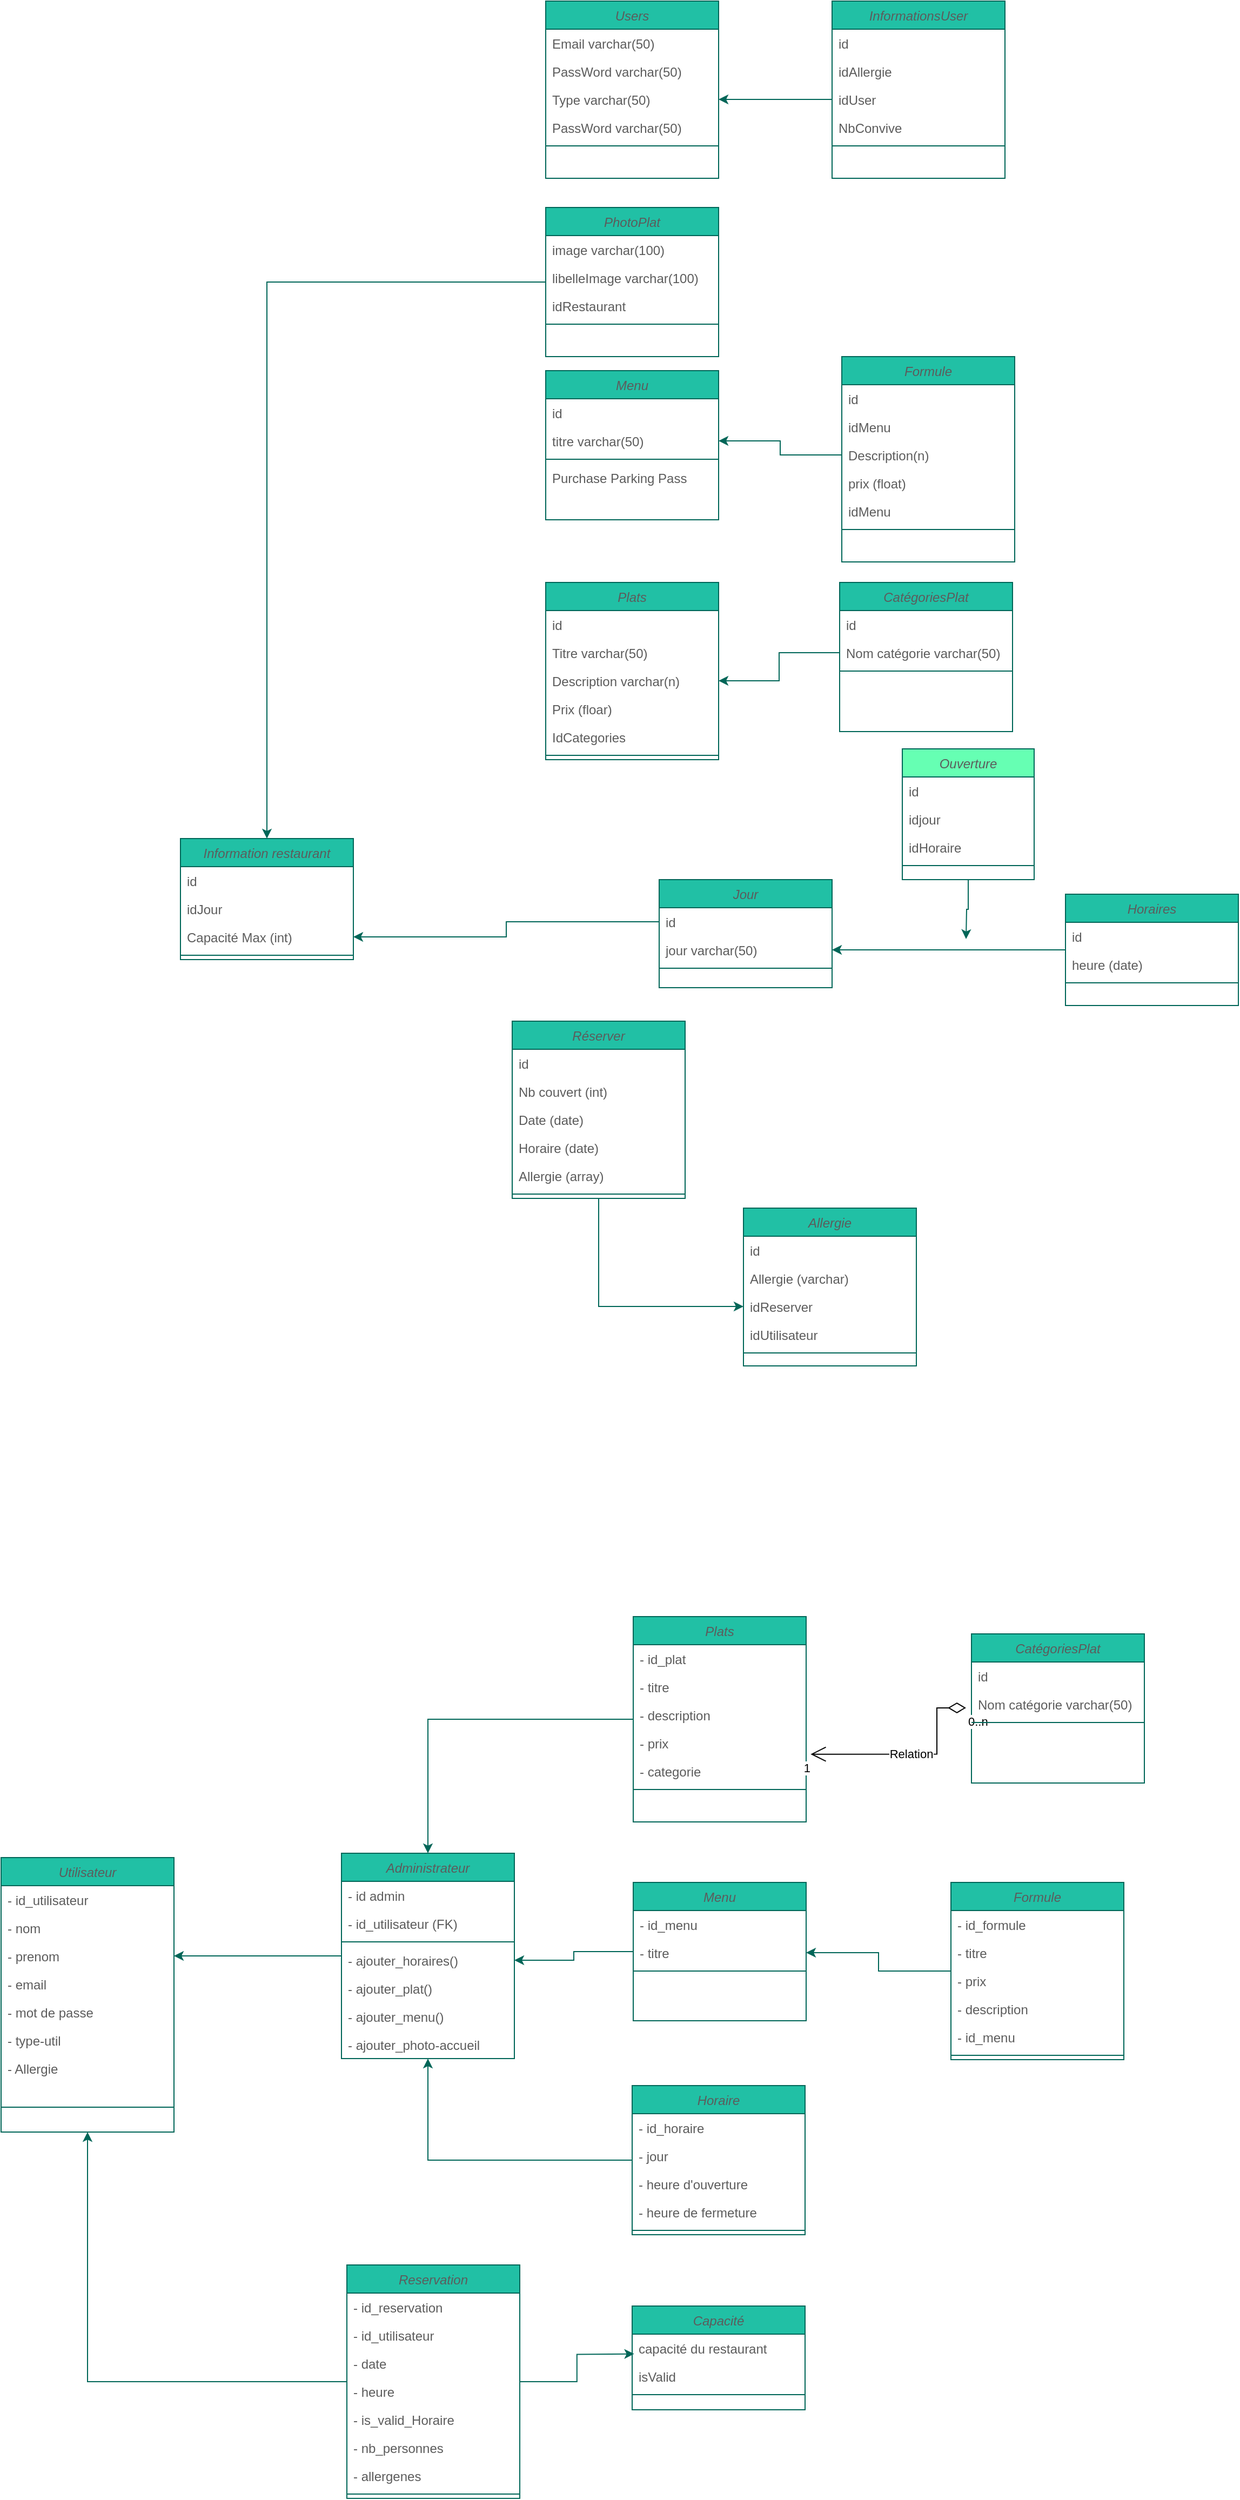 <mxfile version="21.2.0" type="github">
  <diagram name="Page-1" id="-gDi-OSRCDwQluU-zVgb">
    <mxGraphModel dx="1570" dy="423" grid="1" gridSize="10" guides="1" tooltips="1" connect="1" arrows="1" fold="1" page="1" pageScale="1" pageWidth="827" pageHeight="1169" math="0" shadow="0">
      <root>
        <mxCell id="0" />
        <mxCell id="1" parent="0" />
        <mxCell id="DTQ9LQFd6EMroOKHx0Vn-1" value="Users" style="swimlane;fontStyle=2;align=center;verticalAlign=top;childLayout=stackLayout;horizontal=1;startSize=26;horizontalStack=0;resizeParent=1;resizeLast=0;collapsible=1;marginBottom=0;rounded=0;shadow=0;strokeWidth=1;labelBackgroundColor=none;fillColor=#21C0A5;strokeColor=#006658;fontColor=#5C5C5C;" vertex="1" parent="1">
          <mxGeometry x="129" y="149" width="160" height="164" as="geometry">
            <mxRectangle x="101" y="163" width="160" height="26" as="alternateBounds" />
          </mxGeometry>
        </mxCell>
        <mxCell id="DTQ9LQFd6EMroOKHx0Vn-2" value="Email varchar(50)" style="text;align=left;verticalAlign=top;spacingLeft=4;spacingRight=4;overflow=hidden;rotatable=0;points=[[0,0.5],[1,0.5]];portConstraint=eastwest;labelBackgroundColor=none;fontColor=#5C5C5C;" vertex="1" parent="DTQ9LQFd6EMroOKHx0Vn-1">
          <mxGeometry y="26" width="160" height="26" as="geometry" />
        </mxCell>
        <mxCell id="DTQ9LQFd6EMroOKHx0Vn-3" value="PassWord varchar(50)" style="text;align=left;verticalAlign=top;spacingLeft=4;spacingRight=4;overflow=hidden;rotatable=0;points=[[0,0.5],[1,0.5]];portConstraint=eastwest;rounded=0;shadow=0;html=0;labelBackgroundColor=none;fontColor=#5C5C5C;" vertex="1" parent="DTQ9LQFd6EMroOKHx0Vn-1">
          <mxGeometry y="52" width="160" height="26" as="geometry" />
        </mxCell>
        <mxCell id="DTQ9LQFd6EMroOKHx0Vn-4" value="Type varchar(50)" style="text;align=left;verticalAlign=top;spacingLeft=4;spacingRight=4;overflow=hidden;rotatable=0;points=[[0,0.5],[1,0.5]];portConstraint=eastwest;rounded=0;shadow=0;html=0;labelBackgroundColor=none;fontColor=#5C5C5C;" vertex="1" parent="DTQ9LQFd6EMroOKHx0Vn-1">
          <mxGeometry y="78" width="160" height="26" as="geometry" />
        </mxCell>
        <mxCell id="DTQ9LQFd6EMroOKHx0Vn-5" value="PassWord varchar(50)" style="text;align=left;verticalAlign=top;spacingLeft=4;spacingRight=4;overflow=hidden;rotatable=0;points=[[0,0.5],[1,0.5]];portConstraint=eastwest;rounded=0;shadow=0;html=0;labelBackgroundColor=none;fontColor=#5C5C5C;" vertex="1" parent="DTQ9LQFd6EMroOKHx0Vn-1">
          <mxGeometry y="104" width="160" height="26" as="geometry" />
        </mxCell>
        <mxCell id="DTQ9LQFd6EMroOKHx0Vn-6" value="" style="line;html=1;strokeWidth=1;align=left;verticalAlign=middle;spacingTop=-1;spacingLeft=3;spacingRight=3;rotatable=0;labelPosition=right;points=[];portConstraint=eastwest;labelBackgroundColor=none;fillColor=#21C0A5;strokeColor=#006658;fontColor=#5C5C5C;" vertex="1" parent="DTQ9LQFd6EMroOKHx0Vn-1">
          <mxGeometry y="130" width="160" height="8" as="geometry" />
        </mxCell>
        <mxCell id="DTQ9LQFd6EMroOKHx0Vn-7" value="Menu" style="swimlane;fontStyle=2;align=center;verticalAlign=top;childLayout=stackLayout;horizontal=1;startSize=26;horizontalStack=0;resizeParent=1;resizeLast=0;collapsible=1;marginBottom=0;rounded=0;shadow=0;strokeWidth=1;labelBackgroundColor=none;fillColor=#21C0A5;strokeColor=#006658;fontColor=#5C5C5C;" vertex="1" parent="1">
          <mxGeometry x="129" y="491" width="160" height="138" as="geometry">
            <mxRectangle x="101" y="163" width="160" height="26" as="alternateBounds" />
          </mxGeometry>
        </mxCell>
        <mxCell id="DTQ9LQFd6EMroOKHx0Vn-8" value="id" style="text;align=left;verticalAlign=top;spacingLeft=4;spacingRight=4;overflow=hidden;rotatable=0;points=[[0,0.5],[1,0.5]];portConstraint=eastwest;labelBackgroundColor=none;fontColor=#5C5C5C;" vertex="1" parent="DTQ9LQFd6EMroOKHx0Vn-7">
          <mxGeometry y="26" width="160" height="26" as="geometry" />
        </mxCell>
        <mxCell id="DTQ9LQFd6EMroOKHx0Vn-9" value="titre varchar(50)" style="text;align=left;verticalAlign=top;spacingLeft=4;spacingRight=4;overflow=hidden;rotatable=0;points=[[0,0.5],[1,0.5]];portConstraint=eastwest;rounded=0;shadow=0;html=0;labelBackgroundColor=none;fontColor=#5C5C5C;" vertex="1" parent="DTQ9LQFd6EMroOKHx0Vn-7">
          <mxGeometry y="52" width="160" height="26" as="geometry" />
        </mxCell>
        <mxCell id="DTQ9LQFd6EMroOKHx0Vn-10" value="" style="line;html=1;strokeWidth=1;align=left;verticalAlign=middle;spacingTop=-1;spacingLeft=3;spacingRight=3;rotatable=0;labelPosition=right;points=[];portConstraint=eastwest;labelBackgroundColor=none;fillColor=#21C0A5;strokeColor=#006658;fontColor=#5C5C5C;" vertex="1" parent="DTQ9LQFd6EMroOKHx0Vn-7">
          <mxGeometry y="78" width="160" height="8" as="geometry" />
        </mxCell>
        <mxCell id="DTQ9LQFd6EMroOKHx0Vn-11" value="Purchase Parking Pass" style="text;align=left;verticalAlign=top;spacingLeft=4;spacingRight=4;overflow=hidden;rotatable=0;points=[[0,0.5],[1,0.5]];portConstraint=eastwest;labelBackgroundColor=none;fontColor=#5C5C5C;" vertex="1" parent="DTQ9LQFd6EMroOKHx0Vn-7">
          <mxGeometry y="86" width="160" height="26" as="geometry" />
        </mxCell>
        <mxCell id="DTQ9LQFd6EMroOKHx0Vn-12" style="edgeStyle=orthogonalEdgeStyle;rounded=0;orthogonalLoop=1;jettySize=auto;html=1;entryX=0.5;entryY=0;entryDx=0;entryDy=0;strokeColor=#006658;fontColor=#5C5C5C;fillColor=#21C0A5;" edge="1" parent="1" source="DTQ9LQFd6EMroOKHx0Vn-13" target="DTQ9LQFd6EMroOKHx0Vn-66">
          <mxGeometry relative="1" as="geometry" />
        </mxCell>
        <mxCell id="DTQ9LQFd6EMroOKHx0Vn-13" value="PhotoPlat" style="swimlane;fontStyle=2;align=center;verticalAlign=top;childLayout=stackLayout;horizontal=1;startSize=26;horizontalStack=0;resizeParent=1;resizeLast=0;collapsible=1;marginBottom=0;rounded=0;shadow=0;strokeWidth=1;labelBackgroundColor=none;fillColor=#21C0A5;strokeColor=#006658;fontColor=#5C5C5C;" vertex="1" parent="1">
          <mxGeometry x="129" y="340" width="160" height="138" as="geometry">
            <mxRectangle x="101" y="163" width="160" height="26" as="alternateBounds" />
          </mxGeometry>
        </mxCell>
        <mxCell id="DTQ9LQFd6EMroOKHx0Vn-14" value="image varchar(100)" style="text;align=left;verticalAlign=top;spacingLeft=4;spacingRight=4;overflow=hidden;rotatable=0;points=[[0,0.5],[1,0.5]];portConstraint=eastwest;labelBackgroundColor=none;fontColor=#5C5C5C;" vertex="1" parent="DTQ9LQFd6EMroOKHx0Vn-13">
          <mxGeometry y="26" width="160" height="26" as="geometry" />
        </mxCell>
        <mxCell id="DTQ9LQFd6EMroOKHx0Vn-15" value="libelleImage varchar(100)" style="text;align=left;verticalAlign=top;spacingLeft=4;spacingRight=4;overflow=hidden;rotatable=0;points=[[0,0.5],[1,0.5]];portConstraint=eastwest;rounded=0;shadow=0;html=0;labelBackgroundColor=none;fontColor=#5C5C5C;" vertex="1" parent="DTQ9LQFd6EMroOKHx0Vn-13">
          <mxGeometry y="52" width="160" height="26" as="geometry" />
        </mxCell>
        <mxCell id="DTQ9LQFd6EMroOKHx0Vn-16" value="idRestaurant " style="text;align=left;verticalAlign=top;spacingLeft=4;spacingRight=4;overflow=hidden;rotatable=0;points=[[0,0.5],[1,0.5]];portConstraint=eastwest;rounded=0;shadow=0;html=0;labelBackgroundColor=none;fontColor=#5C5C5C;" vertex="1" parent="DTQ9LQFd6EMroOKHx0Vn-13">
          <mxGeometry y="78" width="160" height="26" as="geometry" />
        </mxCell>
        <mxCell id="DTQ9LQFd6EMroOKHx0Vn-17" value="" style="line;html=1;strokeWidth=1;align=left;verticalAlign=middle;spacingTop=-1;spacingLeft=3;spacingRight=3;rotatable=0;labelPosition=right;points=[];portConstraint=eastwest;labelBackgroundColor=none;fillColor=#21C0A5;strokeColor=#006658;fontColor=#5C5C5C;" vertex="1" parent="DTQ9LQFd6EMroOKHx0Vn-13">
          <mxGeometry y="104" width="160" height="8" as="geometry" />
        </mxCell>
        <mxCell id="DTQ9LQFd6EMroOKHx0Vn-18" value="CatégoriesPlat" style="swimlane;fontStyle=2;align=center;verticalAlign=top;childLayout=stackLayout;horizontal=1;startSize=26;horizontalStack=0;resizeParent=1;resizeLast=0;collapsible=1;marginBottom=0;rounded=0;shadow=0;strokeWidth=1;labelBackgroundColor=none;fillColor=#21C0A5;strokeColor=#006658;fontColor=#5C5C5C;" vertex="1" parent="1">
          <mxGeometry x="401" y="687" width="160" height="138" as="geometry">
            <mxRectangle x="101" y="163" width="160" height="26" as="alternateBounds" />
          </mxGeometry>
        </mxCell>
        <mxCell id="DTQ9LQFd6EMroOKHx0Vn-19" value="id" style="text;align=left;verticalAlign=top;spacingLeft=4;spacingRight=4;overflow=hidden;rotatable=0;points=[[0,0.5],[1,0.5]];portConstraint=eastwest;labelBackgroundColor=none;fontColor=#5C5C5C;" vertex="1" parent="DTQ9LQFd6EMroOKHx0Vn-18">
          <mxGeometry y="26" width="160" height="26" as="geometry" />
        </mxCell>
        <mxCell id="DTQ9LQFd6EMroOKHx0Vn-20" value="Nom catégorie varchar(50)" style="text;align=left;verticalAlign=top;spacingLeft=4;spacingRight=4;overflow=hidden;rotatable=0;points=[[0,0.5],[1,0.5]];portConstraint=eastwest;rounded=0;shadow=0;html=0;labelBackgroundColor=none;fontColor=#5C5C5C;" vertex="1" parent="DTQ9LQFd6EMroOKHx0Vn-18">
          <mxGeometry y="52" width="160" height="26" as="geometry" />
        </mxCell>
        <mxCell id="DTQ9LQFd6EMroOKHx0Vn-21" value="" style="line;html=1;strokeWidth=1;align=left;verticalAlign=middle;spacingTop=-1;spacingLeft=3;spacingRight=3;rotatable=0;labelPosition=right;points=[];portConstraint=eastwest;labelBackgroundColor=none;fillColor=#21C0A5;strokeColor=#006658;fontColor=#5C5C5C;" vertex="1" parent="DTQ9LQFd6EMroOKHx0Vn-18">
          <mxGeometry y="78" width="160" height="8" as="geometry" />
        </mxCell>
        <mxCell id="DTQ9LQFd6EMroOKHx0Vn-22" value="Plats" style="swimlane;fontStyle=2;align=center;verticalAlign=top;childLayout=stackLayout;horizontal=1;startSize=26;horizontalStack=0;resizeParent=1;resizeLast=0;collapsible=1;marginBottom=0;rounded=0;shadow=0;strokeWidth=1;labelBackgroundColor=none;fillColor=#21C0A5;strokeColor=#006658;fontColor=#5C5C5C;" vertex="1" parent="1">
          <mxGeometry x="129" y="687" width="160" height="164" as="geometry">
            <mxRectangle x="101" y="163" width="160" height="26" as="alternateBounds" />
          </mxGeometry>
        </mxCell>
        <mxCell id="DTQ9LQFd6EMroOKHx0Vn-23" value="id" style="text;align=left;verticalAlign=top;spacingLeft=4;spacingRight=4;overflow=hidden;rotatable=0;points=[[0,0.5],[1,0.5]];portConstraint=eastwest;labelBackgroundColor=none;fontColor=#5C5C5C;" vertex="1" parent="DTQ9LQFd6EMroOKHx0Vn-22">
          <mxGeometry y="26" width="160" height="26" as="geometry" />
        </mxCell>
        <mxCell id="DTQ9LQFd6EMroOKHx0Vn-24" value="Titre varchar(50)" style="text;align=left;verticalAlign=top;spacingLeft=4;spacingRight=4;overflow=hidden;rotatable=0;points=[[0,0.5],[1,0.5]];portConstraint=eastwest;rounded=0;shadow=0;html=0;labelBackgroundColor=none;fontColor=#5C5C5C;" vertex="1" parent="DTQ9LQFd6EMroOKHx0Vn-22">
          <mxGeometry y="52" width="160" height="26" as="geometry" />
        </mxCell>
        <mxCell id="DTQ9LQFd6EMroOKHx0Vn-25" value="Description varchar(n)" style="text;align=left;verticalAlign=top;spacingLeft=4;spacingRight=4;overflow=hidden;rotatable=0;points=[[0,0.5],[1,0.5]];portConstraint=eastwest;rounded=0;shadow=0;html=0;labelBackgroundColor=none;fontColor=#5C5C5C;" vertex="1" parent="DTQ9LQFd6EMroOKHx0Vn-22">
          <mxGeometry y="78" width="160" height="26" as="geometry" />
        </mxCell>
        <mxCell id="DTQ9LQFd6EMroOKHx0Vn-26" value="Prix (floar)" style="text;align=left;verticalAlign=top;spacingLeft=4;spacingRight=4;overflow=hidden;rotatable=0;points=[[0,0.5],[1,0.5]];portConstraint=eastwest;rounded=0;shadow=0;html=0;labelBackgroundColor=none;fontColor=#5C5C5C;" vertex="1" parent="DTQ9LQFd6EMroOKHx0Vn-22">
          <mxGeometry y="104" width="160" height="26" as="geometry" />
        </mxCell>
        <mxCell id="DTQ9LQFd6EMroOKHx0Vn-27" value="IdCategories" style="text;align=left;verticalAlign=top;spacingLeft=4;spacingRight=4;overflow=hidden;rotatable=0;points=[[0,0.5],[1,0.5]];portConstraint=eastwest;rounded=0;shadow=0;html=0;labelBackgroundColor=none;fontColor=#5C5C5C;" vertex="1" parent="DTQ9LQFd6EMroOKHx0Vn-22">
          <mxGeometry y="130" width="160" height="26" as="geometry" />
        </mxCell>
        <mxCell id="DTQ9LQFd6EMroOKHx0Vn-28" value="" style="line;html=1;strokeWidth=1;align=left;verticalAlign=middle;spacingTop=-1;spacingLeft=3;spacingRight=3;rotatable=0;labelPosition=right;points=[];portConstraint=eastwest;labelBackgroundColor=none;fillColor=#21C0A5;strokeColor=#006658;fontColor=#5C5C5C;" vertex="1" parent="DTQ9LQFd6EMroOKHx0Vn-22">
          <mxGeometry y="156" width="160" height="8" as="geometry" />
        </mxCell>
        <mxCell id="DTQ9LQFd6EMroOKHx0Vn-29" value="Formule" style="swimlane;fontStyle=2;align=center;verticalAlign=top;childLayout=stackLayout;horizontal=1;startSize=26;horizontalStack=0;resizeParent=1;resizeLast=0;collapsible=1;marginBottom=0;rounded=0;shadow=0;strokeWidth=1;labelBackgroundColor=none;fillColor=#21C0A5;strokeColor=#006658;fontColor=#5C5C5C;" vertex="1" parent="1">
          <mxGeometry x="403" y="478" width="160" height="190" as="geometry">
            <mxRectangle x="101" y="163" width="160" height="26" as="alternateBounds" />
          </mxGeometry>
        </mxCell>
        <mxCell id="DTQ9LQFd6EMroOKHx0Vn-30" value="id" style="text;align=left;verticalAlign=top;spacingLeft=4;spacingRight=4;overflow=hidden;rotatable=0;points=[[0,0.5],[1,0.5]];portConstraint=eastwest;labelBackgroundColor=none;fontColor=#5C5C5C;" vertex="1" parent="DTQ9LQFd6EMroOKHx0Vn-29">
          <mxGeometry y="26" width="160" height="26" as="geometry" />
        </mxCell>
        <mxCell id="DTQ9LQFd6EMroOKHx0Vn-31" value="idMenu" style="text;align=left;verticalAlign=top;spacingLeft=4;spacingRight=4;overflow=hidden;rotatable=0;points=[[0,0.5],[1,0.5]];portConstraint=eastwest;rounded=0;shadow=0;html=0;labelBackgroundColor=none;fontColor=#5C5C5C;" vertex="1" parent="DTQ9LQFd6EMroOKHx0Vn-29">
          <mxGeometry y="52" width="160" height="26" as="geometry" />
        </mxCell>
        <mxCell id="DTQ9LQFd6EMroOKHx0Vn-32" value="Description(n)" style="text;align=left;verticalAlign=top;spacingLeft=4;spacingRight=4;overflow=hidden;rotatable=0;points=[[0,0.5],[1,0.5]];portConstraint=eastwest;rounded=0;shadow=0;html=0;labelBackgroundColor=none;fontColor=#5C5C5C;" vertex="1" parent="DTQ9LQFd6EMroOKHx0Vn-29">
          <mxGeometry y="78" width="160" height="26" as="geometry" />
        </mxCell>
        <mxCell id="DTQ9LQFd6EMroOKHx0Vn-33" value="prix (float)" style="text;align=left;verticalAlign=top;spacingLeft=4;spacingRight=4;overflow=hidden;rotatable=0;points=[[0,0.5],[1,0.5]];portConstraint=eastwest;rounded=0;shadow=0;html=0;labelBackgroundColor=none;fontColor=#5C5C5C;" vertex="1" parent="DTQ9LQFd6EMroOKHx0Vn-29">
          <mxGeometry y="104" width="160" height="26" as="geometry" />
        </mxCell>
        <mxCell id="DTQ9LQFd6EMroOKHx0Vn-34" value="idMenu" style="text;align=left;verticalAlign=top;spacingLeft=4;spacingRight=4;overflow=hidden;rotatable=0;points=[[0,0.5],[1,0.5]];portConstraint=eastwest;rounded=0;shadow=0;html=0;labelBackgroundColor=none;fontColor=#5C5C5C;" vertex="1" parent="DTQ9LQFd6EMroOKHx0Vn-29">
          <mxGeometry y="130" width="160" height="26" as="geometry" />
        </mxCell>
        <mxCell id="DTQ9LQFd6EMroOKHx0Vn-35" value="" style="line;html=1;strokeWidth=1;align=left;verticalAlign=middle;spacingTop=-1;spacingLeft=3;spacingRight=3;rotatable=0;labelPosition=right;points=[];portConstraint=eastwest;labelBackgroundColor=none;fillColor=#21C0A5;strokeColor=#006658;fontColor=#5C5C5C;" vertex="1" parent="DTQ9LQFd6EMroOKHx0Vn-29">
          <mxGeometry y="156" width="160" height="8" as="geometry" />
        </mxCell>
        <mxCell id="DTQ9LQFd6EMroOKHx0Vn-36" value="Jour" style="swimlane;fontStyle=2;align=center;verticalAlign=top;childLayout=stackLayout;horizontal=1;startSize=26;horizontalStack=0;resizeParent=1;resizeLast=0;collapsible=1;marginBottom=0;rounded=0;shadow=0;strokeWidth=1;labelBackgroundColor=none;fillColor=#21C0A5;strokeColor=#006658;fontColor=#5C5C5C;" vertex="1" parent="1">
          <mxGeometry x="234" y="962" width="160" height="100" as="geometry">
            <mxRectangle x="101" y="163" width="160" height="26" as="alternateBounds" />
          </mxGeometry>
        </mxCell>
        <mxCell id="DTQ9LQFd6EMroOKHx0Vn-37" value="id" style="text;align=left;verticalAlign=top;spacingLeft=4;spacingRight=4;overflow=hidden;rotatable=0;points=[[0,0.5],[1,0.5]];portConstraint=eastwest;labelBackgroundColor=none;fontColor=#5C5C5C;" vertex="1" parent="DTQ9LQFd6EMroOKHx0Vn-36">
          <mxGeometry y="26" width="160" height="26" as="geometry" />
        </mxCell>
        <mxCell id="DTQ9LQFd6EMroOKHx0Vn-38" value="jour varchar(50)" style="text;align=left;verticalAlign=top;spacingLeft=4;spacingRight=4;overflow=hidden;rotatable=0;points=[[0,0.5],[1,0.5]];portConstraint=eastwest;rounded=0;shadow=0;html=0;labelBackgroundColor=none;fontColor=#5C5C5C;" vertex="1" parent="DTQ9LQFd6EMroOKHx0Vn-36">
          <mxGeometry y="52" width="160" height="26" as="geometry" />
        </mxCell>
        <mxCell id="DTQ9LQFd6EMroOKHx0Vn-39" value="" style="line;html=1;strokeWidth=1;align=left;verticalAlign=middle;spacingTop=-1;spacingLeft=3;spacingRight=3;rotatable=0;labelPosition=right;points=[];portConstraint=eastwest;labelBackgroundColor=none;fillColor=#21C0A5;strokeColor=#006658;fontColor=#5C5C5C;" vertex="1" parent="DTQ9LQFd6EMroOKHx0Vn-36">
          <mxGeometry y="78" width="160" height="8" as="geometry" />
        </mxCell>
        <mxCell id="DTQ9LQFd6EMroOKHx0Vn-40" style="edgeStyle=orthogonalEdgeStyle;rounded=0;orthogonalLoop=1;jettySize=auto;html=1;entryX=1;entryY=0.5;entryDx=0;entryDy=0;strokeColor=#006658;fontColor=#5C5C5C;fillColor=#21C0A5;" edge="1" parent="1" source="DTQ9LQFd6EMroOKHx0Vn-41" target="DTQ9LQFd6EMroOKHx0Vn-38">
          <mxGeometry relative="1" as="geometry" />
        </mxCell>
        <mxCell id="DTQ9LQFd6EMroOKHx0Vn-41" value="Horaires" style="swimlane;fontStyle=2;align=center;verticalAlign=top;childLayout=stackLayout;horizontal=1;startSize=26;horizontalStack=0;resizeParent=1;resizeLast=0;collapsible=1;marginBottom=0;rounded=0;shadow=0;strokeWidth=1;labelBackgroundColor=none;fillColor=#21C0A5;strokeColor=#006658;fontColor=#5C5C5C;" vertex="1" parent="1">
          <mxGeometry x="610" y="975.5" width="160" height="103" as="geometry">
            <mxRectangle x="101" y="163" width="160" height="26" as="alternateBounds" />
          </mxGeometry>
        </mxCell>
        <mxCell id="DTQ9LQFd6EMroOKHx0Vn-42" value="id" style="text;align=left;verticalAlign=top;spacingLeft=4;spacingRight=4;overflow=hidden;rotatable=0;points=[[0,0.5],[1,0.5]];portConstraint=eastwest;labelBackgroundColor=none;fontColor=#5C5C5C;" vertex="1" parent="DTQ9LQFd6EMroOKHx0Vn-41">
          <mxGeometry y="26" width="160" height="26" as="geometry" />
        </mxCell>
        <mxCell id="DTQ9LQFd6EMroOKHx0Vn-43" value="heure (date)" style="text;align=left;verticalAlign=top;spacingLeft=4;spacingRight=4;overflow=hidden;rotatable=0;points=[[0,0.5],[1,0.5]];portConstraint=eastwest;rounded=0;shadow=0;html=0;labelBackgroundColor=none;fontColor=#5C5C5C;" vertex="1" parent="DTQ9LQFd6EMroOKHx0Vn-41">
          <mxGeometry y="52" width="160" height="26" as="geometry" />
        </mxCell>
        <mxCell id="DTQ9LQFd6EMroOKHx0Vn-44" value="" style="line;html=1;strokeWidth=1;align=left;verticalAlign=middle;spacingTop=-1;spacingLeft=3;spacingRight=3;rotatable=0;labelPosition=right;points=[];portConstraint=eastwest;labelBackgroundColor=none;fillColor=#21C0A5;strokeColor=#006658;fontColor=#5C5C5C;" vertex="1" parent="DTQ9LQFd6EMroOKHx0Vn-41">
          <mxGeometry y="78" width="160" height="8" as="geometry" />
        </mxCell>
        <mxCell id="DTQ9LQFd6EMroOKHx0Vn-45" style="edgeStyle=orthogonalEdgeStyle;rounded=0;orthogonalLoop=1;jettySize=auto;html=1;strokeColor=#006658;fontColor=#5C5C5C;fillColor=#21C0A5;" edge="1" parent="1" source="DTQ9LQFd6EMroOKHx0Vn-46">
          <mxGeometry relative="1" as="geometry">
            <mxPoint x="518" y="1017" as="targetPoint" />
          </mxGeometry>
        </mxCell>
        <mxCell id="DTQ9LQFd6EMroOKHx0Vn-46" value="Ouverture" style="swimlane;fontStyle=2;align=center;verticalAlign=top;childLayout=stackLayout;horizontal=1;startSize=26;horizontalStack=0;resizeParent=1;resizeLast=0;collapsible=1;marginBottom=0;rounded=0;shadow=0;strokeWidth=1;labelBackgroundColor=none;fillColor=#66FFB3;strokeColor=#006658;fontColor=#5C5C5C;" vertex="1" parent="1">
          <mxGeometry x="459" y="841" width="122" height="121" as="geometry">
            <mxRectangle x="101" y="163" width="160" height="26" as="alternateBounds" />
          </mxGeometry>
        </mxCell>
        <mxCell id="DTQ9LQFd6EMroOKHx0Vn-47" value="id" style="text;align=left;verticalAlign=top;spacingLeft=4;spacingRight=4;overflow=hidden;rotatable=0;points=[[0,0.5],[1,0.5]];portConstraint=eastwest;labelBackgroundColor=none;fontColor=#5C5C5C;" vertex="1" parent="DTQ9LQFd6EMroOKHx0Vn-46">
          <mxGeometry y="26" width="122" height="26" as="geometry" />
        </mxCell>
        <mxCell id="DTQ9LQFd6EMroOKHx0Vn-48" value="idjour" style="text;align=left;verticalAlign=top;spacingLeft=4;spacingRight=4;overflow=hidden;rotatable=0;points=[[0,0.5],[1,0.5]];portConstraint=eastwest;rounded=0;shadow=0;html=0;labelBackgroundColor=none;fontColor=#5C5C5C;" vertex="1" parent="DTQ9LQFd6EMroOKHx0Vn-46">
          <mxGeometry y="52" width="122" height="26" as="geometry" />
        </mxCell>
        <mxCell id="DTQ9LQFd6EMroOKHx0Vn-49" value="idHoraire" style="text;align=left;verticalAlign=top;spacingLeft=4;spacingRight=4;overflow=hidden;rotatable=0;points=[[0,0.5],[1,0.5]];portConstraint=eastwest;rounded=0;shadow=0;html=0;labelBackgroundColor=none;fontColor=#5C5C5C;" vertex="1" parent="DTQ9LQFd6EMroOKHx0Vn-46">
          <mxGeometry y="78" width="122" height="26" as="geometry" />
        </mxCell>
        <mxCell id="DTQ9LQFd6EMroOKHx0Vn-50" value="" style="line;html=1;strokeWidth=1;align=left;verticalAlign=middle;spacingTop=-1;spacingLeft=3;spacingRight=3;rotatable=0;labelPosition=right;points=[];portConstraint=eastwest;labelBackgroundColor=none;fillColor=#21C0A5;strokeColor=#006658;fontColor=#5C5C5C;" vertex="1" parent="DTQ9LQFd6EMroOKHx0Vn-46">
          <mxGeometry y="104" width="122" height="8" as="geometry" />
        </mxCell>
        <mxCell id="DTQ9LQFd6EMroOKHx0Vn-51" style="edgeStyle=orthogonalEdgeStyle;rounded=0;orthogonalLoop=1;jettySize=auto;html=1;entryX=0;entryY=0.5;entryDx=0;entryDy=0;strokeColor=#006658;fontColor=#5C5C5C;fillColor=#21C0A5;" edge="1" parent="1" source="DTQ9LQFd6EMroOKHx0Vn-52" target="DTQ9LQFd6EMroOKHx0Vn-62">
          <mxGeometry relative="1" as="geometry" />
        </mxCell>
        <mxCell id="DTQ9LQFd6EMroOKHx0Vn-52" value="Réserver" style="swimlane;fontStyle=2;align=center;verticalAlign=top;childLayout=stackLayout;horizontal=1;startSize=26;horizontalStack=0;resizeParent=1;resizeLast=0;collapsible=1;marginBottom=0;rounded=0;shadow=0;strokeWidth=1;labelBackgroundColor=none;fillColor=#21C0A5;strokeColor=#006658;fontColor=#5C5C5C;" vertex="1" parent="1">
          <mxGeometry x="98" y="1093" width="160" height="164" as="geometry">
            <mxRectangle x="101" y="163" width="160" height="26" as="alternateBounds" />
          </mxGeometry>
        </mxCell>
        <mxCell id="DTQ9LQFd6EMroOKHx0Vn-53" value="id" style="text;align=left;verticalAlign=top;spacingLeft=4;spacingRight=4;overflow=hidden;rotatable=0;points=[[0,0.5],[1,0.5]];portConstraint=eastwest;labelBackgroundColor=none;fontColor=#5C5C5C;" vertex="1" parent="DTQ9LQFd6EMroOKHx0Vn-52">
          <mxGeometry y="26" width="160" height="26" as="geometry" />
        </mxCell>
        <mxCell id="DTQ9LQFd6EMroOKHx0Vn-54" value="Nb couvert (int)" style="text;align=left;verticalAlign=top;spacingLeft=4;spacingRight=4;overflow=hidden;rotatable=0;points=[[0,0.5],[1,0.5]];portConstraint=eastwest;rounded=0;shadow=0;html=0;labelBackgroundColor=none;fontColor=#5C5C5C;" vertex="1" parent="DTQ9LQFd6EMroOKHx0Vn-52">
          <mxGeometry y="52" width="160" height="26" as="geometry" />
        </mxCell>
        <mxCell id="DTQ9LQFd6EMroOKHx0Vn-55" value="Date (date)" style="text;align=left;verticalAlign=top;spacingLeft=4;spacingRight=4;overflow=hidden;rotatable=0;points=[[0,0.5],[1,0.5]];portConstraint=eastwest;rounded=0;shadow=0;html=0;labelBackgroundColor=none;fontColor=#5C5C5C;" vertex="1" parent="DTQ9LQFd6EMroOKHx0Vn-52">
          <mxGeometry y="78" width="160" height="26" as="geometry" />
        </mxCell>
        <mxCell id="DTQ9LQFd6EMroOKHx0Vn-56" value="Horaire (date)" style="text;align=left;verticalAlign=top;spacingLeft=4;spacingRight=4;overflow=hidden;rotatable=0;points=[[0,0.5],[1,0.5]];portConstraint=eastwest;rounded=0;shadow=0;html=0;labelBackgroundColor=none;fontColor=#5C5C5C;" vertex="1" parent="DTQ9LQFd6EMroOKHx0Vn-52">
          <mxGeometry y="104" width="160" height="26" as="geometry" />
        </mxCell>
        <mxCell id="DTQ9LQFd6EMroOKHx0Vn-57" value="Allergie (array)" style="text;align=left;verticalAlign=top;spacingLeft=4;spacingRight=4;overflow=hidden;rotatable=0;points=[[0,0.5],[1,0.5]];portConstraint=eastwest;rounded=0;shadow=0;html=0;labelBackgroundColor=none;fontColor=#5C5C5C;" vertex="1" parent="DTQ9LQFd6EMroOKHx0Vn-52">
          <mxGeometry y="130" width="160" height="26" as="geometry" />
        </mxCell>
        <mxCell id="DTQ9LQFd6EMroOKHx0Vn-58" value="" style="line;html=1;strokeWidth=1;align=left;verticalAlign=middle;spacingTop=-1;spacingLeft=3;spacingRight=3;rotatable=0;labelPosition=right;points=[];portConstraint=eastwest;labelBackgroundColor=none;fillColor=#21C0A5;strokeColor=#006658;fontColor=#5C5C5C;" vertex="1" parent="DTQ9LQFd6EMroOKHx0Vn-52">
          <mxGeometry y="156" width="160" height="8" as="geometry" />
        </mxCell>
        <mxCell id="DTQ9LQFd6EMroOKHx0Vn-59" value="Allergie" style="swimlane;fontStyle=2;align=center;verticalAlign=top;childLayout=stackLayout;horizontal=1;startSize=26;horizontalStack=0;resizeParent=1;resizeLast=0;collapsible=1;marginBottom=0;rounded=0;shadow=0;strokeWidth=1;labelBackgroundColor=none;fillColor=#21C0A5;strokeColor=#006658;fontColor=#5C5C5C;" vertex="1" parent="1">
          <mxGeometry x="312" y="1266" width="160" height="146" as="geometry">
            <mxRectangle x="101" y="163" width="160" height="26" as="alternateBounds" />
          </mxGeometry>
        </mxCell>
        <mxCell id="DTQ9LQFd6EMroOKHx0Vn-60" value="id" style="text;align=left;verticalAlign=top;spacingLeft=4;spacingRight=4;overflow=hidden;rotatable=0;points=[[0,0.5],[1,0.5]];portConstraint=eastwest;labelBackgroundColor=none;fontColor=#5C5C5C;" vertex="1" parent="DTQ9LQFd6EMroOKHx0Vn-59">
          <mxGeometry y="26" width="160" height="26" as="geometry" />
        </mxCell>
        <mxCell id="DTQ9LQFd6EMroOKHx0Vn-61" value="Allergie (varchar)" style="text;align=left;verticalAlign=top;spacingLeft=4;spacingRight=4;overflow=hidden;rotatable=0;points=[[0,0.5],[1,0.5]];portConstraint=eastwest;rounded=0;shadow=0;html=0;labelBackgroundColor=none;fontColor=#5C5C5C;" vertex="1" parent="DTQ9LQFd6EMroOKHx0Vn-59">
          <mxGeometry y="52" width="160" height="26" as="geometry" />
        </mxCell>
        <mxCell id="DTQ9LQFd6EMroOKHx0Vn-62" value="idReserver" style="text;align=left;verticalAlign=top;spacingLeft=4;spacingRight=4;overflow=hidden;rotatable=0;points=[[0,0.5],[1,0.5]];portConstraint=eastwest;rounded=0;shadow=0;html=0;labelBackgroundColor=none;fontColor=#5C5C5C;" vertex="1" parent="DTQ9LQFd6EMroOKHx0Vn-59">
          <mxGeometry y="78" width="160" height="26" as="geometry" />
        </mxCell>
        <mxCell id="DTQ9LQFd6EMroOKHx0Vn-63" value="idUtilisateur" style="text;align=left;verticalAlign=top;spacingLeft=4;spacingRight=4;overflow=hidden;rotatable=0;points=[[0,0.5],[1,0.5]];portConstraint=eastwest;rounded=0;shadow=0;html=0;labelBackgroundColor=none;fontColor=#5C5C5C;" vertex="1" parent="DTQ9LQFd6EMroOKHx0Vn-59">
          <mxGeometry y="104" width="160" height="26" as="geometry" />
        </mxCell>
        <mxCell id="DTQ9LQFd6EMroOKHx0Vn-64" value="" style="line;html=1;strokeWidth=1;align=left;verticalAlign=middle;spacingTop=-1;spacingLeft=3;spacingRight=3;rotatable=0;labelPosition=right;points=[];portConstraint=eastwest;labelBackgroundColor=none;fillColor=#21C0A5;strokeColor=#006658;fontColor=#5C5C5C;" vertex="1" parent="DTQ9LQFd6EMroOKHx0Vn-59">
          <mxGeometry y="130" width="160" height="8" as="geometry" />
        </mxCell>
        <mxCell id="DTQ9LQFd6EMroOKHx0Vn-65" style="edgeStyle=orthogonalEdgeStyle;rounded=0;orthogonalLoop=1;jettySize=auto;html=1;strokeColor=#006658;fontColor=#5C5C5C;fillColor=#21C0A5;" edge="1" parent="1" source="DTQ9LQFd6EMroOKHx0Vn-20" target="DTQ9LQFd6EMroOKHx0Vn-25">
          <mxGeometry relative="1" as="geometry" />
        </mxCell>
        <mxCell id="DTQ9LQFd6EMroOKHx0Vn-66" value="Information restaurant" style="swimlane;fontStyle=2;align=center;verticalAlign=top;childLayout=stackLayout;horizontal=1;startSize=26;horizontalStack=0;resizeParent=1;resizeLast=0;collapsible=1;marginBottom=0;rounded=0;shadow=0;strokeWidth=1;labelBackgroundColor=none;fillColor=#21C0A5;strokeColor=#006658;fontColor=#5C5C5C;" vertex="1" parent="1">
          <mxGeometry x="-209" y="924" width="160" height="112" as="geometry">
            <mxRectangle x="101" y="163" width="160" height="26" as="alternateBounds" />
          </mxGeometry>
        </mxCell>
        <mxCell id="DTQ9LQFd6EMroOKHx0Vn-67" value="id" style="text;align=left;verticalAlign=top;spacingLeft=4;spacingRight=4;overflow=hidden;rotatable=0;points=[[0,0.5],[1,0.5]];portConstraint=eastwest;labelBackgroundColor=none;fontColor=#5C5C5C;" vertex="1" parent="DTQ9LQFd6EMroOKHx0Vn-66">
          <mxGeometry y="26" width="160" height="26" as="geometry" />
        </mxCell>
        <mxCell id="DTQ9LQFd6EMroOKHx0Vn-68" value="idJour " style="text;align=left;verticalAlign=top;spacingLeft=4;spacingRight=4;overflow=hidden;rotatable=0;points=[[0,0.5],[1,0.5]];portConstraint=eastwest;rounded=0;shadow=0;html=0;labelBackgroundColor=none;fontColor=#5C5C5C;" vertex="1" parent="DTQ9LQFd6EMroOKHx0Vn-66">
          <mxGeometry y="52" width="160" height="26" as="geometry" />
        </mxCell>
        <mxCell id="DTQ9LQFd6EMroOKHx0Vn-69" value="Capacité Max (int)" style="text;align=left;verticalAlign=top;spacingLeft=4;spacingRight=4;overflow=hidden;rotatable=0;points=[[0,0.5],[1,0.5]];portConstraint=eastwest;rounded=0;shadow=0;html=0;labelBackgroundColor=none;fontColor=#5C5C5C;" vertex="1" parent="DTQ9LQFd6EMroOKHx0Vn-66">
          <mxGeometry y="78" width="160" height="26" as="geometry" />
        </mxCell>
        <mxCell id="DTQ9LQFd6EMroOKHx0Vn-70" value="" style="line;html=1;strokeWidth=1;align=left;verticalAlign=middle;spacingTop=-1;spacingLeft=3;spacingRight=3;rotatable=0;labelPosition=right;points=[];portConstraint=eastwest;labelBackgroundColor=none;fillColor=#21C0A5;strokeColor=#006658;fontColor=#5C5C5C;" vertex="1" parent="DTQ9LQFd6EMroOKHx0Vn-66">
          <mxGeometry y="104" width="160" height="8" as="geometry" />
        </mxCell>
        <mxCell id="DTQ9LQFd6EMroOKHx0Vn-71" style="edgeStyle=orthogonalEdgeStyle;rounded=0;orthogonalLoop=1;jettySize=auto;html=1;strokeColor=#006658;fontColor=#5C5C5C;fillColor=#21C0A5;" edge="1" parent="1" source="DTQ9LQFd6EMroOKHx0Vn-37" target="DTQ9LQFd6EMroOKHx0Vn-69">
          <mxGeometry relative="1" as="geometry" />
        </mxCell>
        <mxCell id="DTQ9LQFd6EMroOKHx0Vn-72" value="InformationsUser" style="swimlane;fontStyle=2;align=center;verticalAlign=top;childLayout=stackLayout;horizontal=1;startSize=26;horizontalStack=0;resizeParent=1;resizeLast=0;collapsible=1;marginBottom=0;rounded=0;shadow=0;strokeWidth=1;labelBackgroundColor=none;fillColor=#21C0A5;strokeColor=#006658;fontColor=#5C5C5C;" vertex="1" parent="1">
          <mxGeometry x="394" y="149" width="160" height="164" as="geometry">
            <mxRectangle x="101" y="163" width="160" height="26" as="alternateBounds" />
          </mxGeometry>
        </mxCell>
        <mxCell id="DTQ9LQFd6EMroOKHx0Vn-73" value="id" style="text;align=left;verticalAlign=top;spacingLeft=4;spacingRight=4;overflow=hidden;rotatable=0;points=[[0,0.5],[1,0.5]];portConstraint=eastwest;labelBackgroundColor=none;fontColor=#5C5C5C;" vertex="1" parent="DTQ9LQFd6EMroOKHx0Vn-72">
          <mxGeometry y="26" width="160" height="26" as="geometry" />
        </mxCell>
        <mxCell id="DTQ9LQFd6EMroOKHx0Vn-74" value="idAllergie" style="text;align=left;verticalAlign=top;spacingLeft=4;spacingRight=4;overflow=hidden;rotatable=0;points=[[0,0.5],[1,0.5]];portConstraint=eastwest;rounded=0;shadow=0;html=0;labelBackgroundColor=none;fontColor=#5C5C5C;" vertex="1" parent="DTQ9LQFd6EMroOKHx0Vn-72">
          <mxGeometry y="52" width="160" height="26" as="geometry" />
        </mxCell>
        <mxCell id="DTQ9LQFd6EMroOKHx0Vn-75" value="idUser" style="text;align=left;verticalAlign=top;spacingLeft=4;spacingRight=4;overflow=hidden;rotatable=0;points=[[0,0.5],[1,0.5]];portConstraint=eastwest;rounded=0;shadow=0;html=0;labelBackgroundColor=none;fontColor=#5C5C5C;" vertex="1" parent="DTQ9LQFd6EMroOKHx0Vn-72">
          <mxGeometry y="78" width="160" height="26" as="geometry" />
        </mxCell>
        <mxCell id="DTQ9LQFd6EMroOKHx0Vn-76" value="NbConvive" style="text;align=left;verticalAlign=top;spacingLeft=4;spacingRight=4;overflow=hidden;rotatable=0;points=[[0,0.5],[1,0.5]];portConstraint=eastwest;rounded=0;shadow=0;html=0;labelBackgroundColor=none;fontColor=#5C5C5C;" vertex="1" parent="DTQ9LQFd6EMroOKHx0Vn-72">
          <mxGeometry y="104" width="160" height="26" as="geometry" />
        </mxCell>
        <mxCell id="DTQ9LQFd6EMroOKHx0Vn-77" value="" style="line;html=1;strokeWidth=1;align=left;verticalAlign=middle;spacingTop=-1;spacingLeft=3;spacingRight=3;rotatable=0;labelPosition=right;points=[];portConstraint=eastwest;labelBackgroundColor=none;fillColor=#21C0A5;strokeColor=#006658;fontColor=#5C5C5C;" vertex="1" parent="DTQ9LQFd6EMroOKHx0Vn-72">
          <mxGeometry y="130" width="160" height="8" as="geometry" />
        </mxCell>
        <mxCell id="DTQ9LQFd6EMroOKHx0Vn-78" style="edgeStyle=orthogonalEdgeStyle;rounded=0;orthogonalLoop=1;jettySize=auto;html=1;entryX=1;entryY=0.5;entryDx=0;entryDy=0;strokeColor=#006658;fontColor=#5C5C5C;fillColor=#21C0A5;" edge="1" parent="1" source="DTQ9LQFd6EMroOKHx0Vn-75" target="DTQ9LQFd6EMroOKHx0Vn-4">
          <mxGeometry relative="1" as="geometry" />
        </mxCell>
        <mxCell id="DTQ9LQFd6EMroOKHx0Vn-79" style="edgeStyle=orthogonalEdgeStyle;rounded=0;orthogonalLoop=1;jettySize=auto;html=1;strokeColor=#006658;fontColor=#5C5C5C;fillColor=#21C0A5;" edge="1" parent="1" source="DTQ9LQFd6EMroOKHx0Vn-32" target="DTQ9LQFd6EMroOKHx0Vn-9">
          <mxGeometry relative="1" as="geometry" />
        </mxCell>
        <mxCell id="DTQ9LQFd6EMroOKHx0Vn-80" value="Utilisateur" style="swimlane;fontStyle=2;align=center;verticalAlign=top;childLayout=stackLayout;horizontal=1;startSize=26;horizontalStack=0;resizeParent=1;resizeLast=0;collapsible=1;marginBottom=0;rounded=0;shadow=0;strokeWidth=1;labelBackgroundColor=none;fillColor=#21C0A5;strokeColor=#006658;fontColor=#5C5C5C;" vertex="1" parent="1">
          <mxGeometry x="-375" y="1867" width="160" height="254" as="geometry">
            <mxRectangle x="101" y="163" width="160" height="26" as="alternateBounds" />
          </mxGeometry>
        </mxCell>
        <mxCell id="DTQ9LQFd6EMroOKHx0Vn-81" value="- id_utilisateur" style="text;align=left;verticalAlign=top;spacingLeft=4;spacingRight=4;overflow=hidden;rotatable=0;points=[[0,0.5],[1,0.5]];portConstraint=eastwest;labelBackgroundColor=none;fontColor=#5C5C5C;" vertex="1" parent="DTQ9LQFd6EMroOKHx0Vn-80">
          <mxGeometry y="26" width="160" height="26" as="geometry" />
        </mxCell>
        <mxCell id="DTQ9LQFd6EMroOKHx0Vn-82" value="- nom" style="text;align=left;verticalAlign=top;spacingLeft=4;spacingRight=4;overflow=hidden;rotatable=0;points=[[0,0.5],[1,0.5]];portConstraint=eastwest;rounded=0;shadow=0;html=0;labelBackgroundColor=none;fontColor=#5C5C5C;" vertex="1" parent="DTQ9LQFd6EMroOKHx0Vn-80">
          <mxGeometry y="52" width="160" height="26" as="geometry" />
        </mxCell>
        <mxCell id="DTQ9LQFd6EMroOKHx0Vn-83" value="- prenom" style="text;align=left;verticalAlign=top;spacingLeft=4;spacingRight=4;overflow=hidden;rotatable=0;points=[[0,0.5],[1,0.5]];portConstraint=eastwest;rounded=0;shadow=0;html=0;labelBackgroundColor=none;fontColor=#5C5C5C;" vertex="1" parent="DTQ9LQFd6EMroOKHx0Vn-80">
          <mxGeometry y="78" width="160" height="26" as="geometry" />
        </mxCell>
        <mxCell id="DTQ9LQFd6EMroOKHx0Vn-84" value="- email" style="text;align=left;verticalAlign=top;spacingLeft=4;spacingRight=4;overflow=hidden;rotatable=0;points=[[0,0.5],[1,0.5]];portConstraint=eastwest;rounded=0;shadow=0;html=0;labelBackgroundColor=none;fontColor=#5C5C5C;" vertex="1" parent="DTQ9LQFd6EMroOKHx0Vn-80">
          <mxGeometry y="104" width="160" height="26" as="geometry" />
        </mxCell>
        <mxCell id="DTQ9LQFd6EMroOKHx0Vn-85" value="- mot de passe" style="text;align=left;verticalAlign=top;spacingLeft=4;spacingRight=4;overflow=hidden;rotatable=0;points=[[0,0.5],[1,0.5]];portConstraint=eastwest;rounded=0;shadow=0;html=0;labelBackgroundColor=none;fontColor=#5C5C5C;" vertex="1" parent="DTQ9LQFd6EMroOKHx0Vn-80">
          <mxGeometry y="130" width="160" height="26" as="geometry" />
        </mxCell>
        <mxCell id="DTQ9LQFd6EMroOKHx0Vn-86" value="- type-util" style="text;align=left;verticalAlign=top;spacingLeft=4;spacingRight=4;overflow=hidden;rotatable=0;points=[[0,0.5],[1,0.5]];portConstraint=eastwest;rounded=0;shadow=0;html=0;labelBackgroundColor=none;fontColor=#5C5C5C;" vertex="1" parent="DTQ9LQFd6EMroOKHx0Vn-80">
          <mxGeometry y="156" width="160" height="26" as="geometry" />
        </mxCell>
        <mxCell id="DTQ9LQFd6EMroOKHx0Vn-87" value="- Allergie" style="text;align=left;verticalAlign=top;spacingLeft=4;spacingRight=4;overflow=hidden;rotatable=0;points=[[0,0.5],[1,0.5]];portConstraint=eastwest;rounded=0;shadow=0;html=0;labelBackgroundColor=none;fontColor=#5C5C5C;" vertex="1" parent="DTQ9LQFd6EMroOKHx0Vn-80">
          <mxGeometry y="182" width="160" height="26" as="geometry" />
        </mxCell>
        <mxCell id="DTQ9LQFd6EMroOKHx0Vn-88" value="" style="line;html=1;strokeWidth=1;align=left;verticalAlign=middle;spacingTop=-1;spacingLeft=3;spacingRight=3;rotatable=0;labelPosition=right;points=[];portConstraint=eastwest;labelBackgroundColor=none;fillColor=#21C0A5;strokeColor=#006658;fontColor=#5C5C5C;" vertex="1" parent="DTQ9LQFd6EMroOKHx0Vn-80">
          <mxGeometry y="208" width="160" height="46" as="geometry" />
        </mxCell>
        <mxCell id="DTQ9LQFd6EMroOKHx0Vn-89" style="edgeStyle=orthogonalEdgeStyle;rounded=0;orthogonalLoop=1;jettySize=auto;html=1;strokeColor=#006658;fontColor=#5C5C5C;fillColor=#21C0A5;" edge="1" parent="1" source="DTQ9LQFd6EMroOKHx0Vn-90" target="DTQ9LQFd6EMroOKHx0Vn-83">
          <mxGeometry relative="1" as="geometry" />
        </mxCell>
        <mxCell id="DTQ9LQFd6EMroOKHx0Vn-90" value="Administrateur" style="swimlane;fontStyle=2;align=center;verticalAlign=top;childLayout=stackLayout;horizontal=1;startSize=26;horizontalStack=0;resizeParent=1;resizeLast=0;collapsible=1;marginBottom=0;rounded=0;shadow=0;strokeWidth=1;labelBackgroundColor=none;fillColor=#21C0A5;strokeColor=#006658;fontColor=#5C5C5C;" vertex="1" parent="1">
          <mxGeometry x="-60" y="1863" width="160" height="190" as="geometry">
            <mxRectangle x="101" y="163" width="160" height="26" as="alternateBounds" />
          </mxGeometry>
        </mxCell>
        <mxCell id="DTQ9LQFd6EMroOKHx0Vn-91" value="- id admin" style="text;align=left;verticalAlign=top;spacingLeft=4;spacingRight=4;overflow=hidden;rotatable=0;points=[[0,0.5],[1,0.5]];portConstraint=eastwest;labelBackgroundColor=none;fontColor=#5C5C5C;" vertex="1" parent="DTQ9LQFd6EMroOKHx0Vn-90">
          <mxGeometry y="26" width="160" height="26" as="geometry" />
        </mxCell>
        <mxCell id="DTQ9LQFd6EMroOKHx0Vn-92" value="- id_utilisateur (FK)" style="text;align=left;verticalAlign=top;spacingLeft=4;spacingRight=4;overflow=hidden;rotatable=0;points=[[0,0.5],[1,0.5]];portConstraint=eastwest;rounded=0;shadow=0;html=0;labelBackgroundColor=none;fontColor=#5C5C5C;" vertex="1" parent="DTQ9LQFd6EMroOKHx0Vn-90">
          <mxGeometry y="52" width="160" height="26" as="geometry" />
        </mxCell>
        <mxCell id="DTQ9LQFd6EMroOKHx0Vn-93" value="" style="line;html=1;strokeWidth=1;align=left;verticalAlign=middle;spacingTop=-1;spacingLeft=3;spacingRight=3;rotatable=0;labelPosition=right;points=[];portConstraint=eastwest;labelBackgroundColor=none;fillColor=#21C0A5;strokeColor=#006658;fontColor=#5C5C5C;" vertex="1" parent="DTQ9LQFd6EMroOKHx0Vn-90">
          <mxGeometry y="78" width="160" height="8" as="geometry" />
        </mxCell>
        <mxCell id="DTQ9LQFd6EMroOKHx0Vn-94" value="- ajouter_horaires() " style="text;align=left;verticalAlign=top;spacingLeft=4;spacingRight=4;overflow=hidden;rotatable=0;points=[[0,0.5],[1,0.5]];portConstraint=eastwest;rounded=0;shadow=0;html=0;labelBackgroundColor=none;fontColor=#5C5C5C;" vertex="1" parent="DTQ9LQFd6EMroOKHx0Vn-90">
          <mxGeometry y="86" width="160" height="26" as="geometry" />
        </mxCell>
        <mxCell id="DTQ9LQFd6EMroOKHx0Vn-95" value="- ajouter_plat()  " style="text;align=left;verticalAlign=top;spacingLeft=4;spacingRight=4;overflow=hidden;rotatable=0;points=[[0,0.5],[1,0.5]];portConstraint=eastwest;rounded=0;shadow=0;html=0;labelBackgroundColor=none;fontColor=#5C5C5C;" vertex="1" parent="DTQ9LQFd6EMroOKHx0Vn-90">
          <mxGeometry y="112" width="160" height="26" as="geometry" />
        </mxCell>
        <mxCell id="DTQ9LQFd6EMroOKHx0Vn-96" value="- ajouter_menu()  " style="text;align=left;verticalAlign=top;spacingLeft=4;spacingRight=4;overflow=hidden;rotatable=0;points=[[0,0.5],[1,0.5]];portConstraint=eastwest;rounded=0;shadow=0;html=0;labelBackgroundColor=none;fontColor=#5C5C5C;" vertex="1" parent="DTQ9LQFd6EMroOKHx0Vn-90">
          <mxGeometry y="138" width="160" height="26" as="geometry" />
        </mxCell>
        <mxCell id="DTQ9LQFd6EMroOKHx0Vn-97" value="- ajouter_photo-accueil" style="text;align=left;verticalAlign=top;spacingLeft=4;spacingRight=4;overflow=hidden;rotatable=0;points=[[0,0.5],[1,0.5]];portConstraint=eastwest;rounded=0;shadow=0;html=0;labelBackgroundColor=none;fontColor=#5C5C5C;" vertex="1" parent="DTQ9LQFd6EMroOKHx0Vn-90">
          <mxGeometry y="164" width="160" height="26" as="geometry" />
        </mxCell>
        <mxCell id="DTQ9LQFd6EMroOKHx0Vn-98" style="edgeStyle=orthogonalEdgeStyle;rounded=0;orthogonalLoop=1;jettySize=auto;html=1;entryX=0.5;entryY=0;entryDx=0;entryDy=0;strokeColor=#006658;fontColor=#5C5C5C;fillColor=#21C0A5;" edge="1" parent="1" source="DTQ9LQFd6EMroOKHx0Vn-99" target="DTQ9LQFd6EMroOKHx0Vn-90">
          <mxGeometry relative="1" as="geometry" />
        </mxCell>
        <mxCell id="DTQ9LQFd6EMroOKHx0Vn-99" value="Plats" style="swimlane;fontStyle=2;align=center;verticalAlign=top;childLayout=stackLayout;horizontal=1;startSize=26;horizontalStack=0;resizeParent=1;resizeLast=0;collapsible=1;marginBottom=0;rounded=0;shadow=0;strokeWidth=1;labelBackgroundColor=none;fillColor=#21C0A5;strokeColor=#006658;fontColor=#5C5C5C;" vertex="1" parent="1">
          <mxGeometry x="210" y="1644" width="160" height="190" as="geometry">
            <mxRectangle x="101" y="163" width="160" height="26" as="alternateBounds" />
          </mxGeometry>
        </mxCell>
        <mxCell id="DTQ9LQFd6EMroOKHx0Vn-100" value="- id_plat" style="text;align=left;verticalAlign=top;spacingLeft=4;spacingRight=4;overflow=hidden;rotatable=0;points=[[0,0.5],[1,0.5]];portConstraint=eastwest;labelBackgroundColor=none;fontColor=#5C5C5C;" vertex="1" parent="DTQ9LQFd6EMroOKHx0Vn-99">
          <mxGeometry y="26" width="160" height="26" as="geometry" />
        </mxCell>
        <mxCell id="DTQ9LQFd6EMroOKHx0Vn-101" value="- titre" style="text;align=left;verticalAlign=top;spacingLeft=4;spacingRight=4;overflow=hidden;rotatable=0;points=[[0,0.5],[1,0.5]];portConstraint=eastwest;rounded=0;shadow=0;html=0;labelBackgroundColor=none;fontColor=#5C5C5C;" vertex="1" parent="DTQ9LQFd6EMroOKHx0Vn-99">
          <mxGeometry y="52" width="160" height="26" as="geometry" />
        </mxCell>
        <mxCell id="DTQ9LQFd6EMroOKHx0Vn-102" value="- description " style="text;align=left;verticalAlign=top;spacingLeft=4;spacingRight=4;overflow=hidden;rotatable=0;points=[[0,0.5],[1,0.5]];portConstraint=eastwest;rounded=0;shadow=0;html=0;labelBackgroundColor=none;fontColor=#5C5C5C;" vertex="1" parent="DTQ9LQFd6EMroOKHx0Vn-99">
          <mxGeometry y="78" width="160" height="26" as="geometry" />
        </mxCell>
        <mxCell id="DTQ9LQFd6EMroOKHx0Vn-103" value="- prix" style="text;align=left;verticalAlign=top;spacingLeft=4;spacingRight=4;overflow=hidden;rotatable=0;points=[[0,0.5],[1,0.5]];portConstraint=eastwest;rounded=0;shadow=0;html=0;labelBackgroundColor=none;fontColor=#5C5C5C;" vertex="1" parent="DTQ9LQFd6EMroOKHx0Vn-99">
          <mxGeometry y="104" width="160" height="26" as="geometry" />
        </mxCell>
        <mxCell id="DTQ9LQFd6EMroOKHx0Vn-104" value="- categorie" style="text;align=left;verticalAlign=top;spacingLeft=4;spacingRight=4;overflow=hidden;rotatable=0;points=[[0,0.5],[1,0.5]];portConstraint=eastwest;rounded=0;shadow=0;html=0;labelBackgroundColor=none;fontColor=#5C5C5C;" vertex="1" parent="DTQ9LQFd6EMroOKHx0Vn-99">
          <mxGeometry y="130" width="160" height="26" as="geometry" />
        </mxCell>
        <mxCell id="DTQ9LQFd6EMroOKHx0Vn-105" value="" style="line;html=1;strokeWidth=1;align=left;verticalAlign=middle;spacingTop=-1;spacingLeft=3;spacingRight=3;rotatable=0;labelPosition=right;points=[];portConstraint=eastwest;labelBackgroundColor=none;fillColor=#21C0A5;strokeColor=#006658;fontColor=#5C5C5C;" vertex="1" parent="DTQ9LQFd6EMroOKHx0Vn-99">
          <mxGeometry y="156" width="160" height="8" as="geometry" />
        </mxCell>
        <mxCell id="DTQ9LQFd6EMroOKHx0Vn-106" style="edgeStyle=orthogonalEdgeStyle;rounded=0;orthogonalLoop=1;jettySize=auto;html=1;entryX=1;entryY=0.5;entryDx=0;entryDy=0;strokeColor=#006658;fontColor=#5C5C5C;fillColor=#21C0A5;" edge="1" parent="1" source="DTQ9LQFd6EMroOKHx0Vn-107" target="DTQ9LQFd6EMroOKHx0Vn-94">
          <mxGeometry relative="1" as="geometry" />
        </mxCell>
        <mxCell id="DTQ9LQFd6EMroOKHx0Vn-107" value="Menu" style="swimlane;fontStyle=2;align=center;verticalAlign=top;childLayout=stackLayout;horizontal=1;startSize=26;horizontalStack=0;resizeParent=1;resizeLast=0;collapsible=1;marginBottom=0;rounded=0;shadow=0;strokeWidth=1;labelBackgroundColor=none;fillColor=#21C0A5;strokeColor=#006658;fontColor=#5C5C5C;" vertex="1" parent="1">
          <mxGeometry x="210" y="1890" width="160" height="128" as="geometry">
            <mxRectangle x="101" y="163" width="160" height="26" as="alternateBounds" />
          </mxGeometry>
        </mxCell>
        <mxCell id="DTQ9LQFd6EMroOKHx0Vn-108" value="- id_menu" style="text;align=left;verticalAlign=top;spacingLeft=4;spacingRight=4;overflow=hidden;rotatable=0;points=[[0,0.5],[1,0.5]];portConstraint=eastwest;labelBackgroundColor=none;fontColor=#5C5C5C;" vertex="1" parent="DTQ9LQFd6EMroOKHx0Vn-107">
          <mxGeometry y="26" width="160" height="26" as="geometry" />
        </mxCell>
        <mxCell id="DTQ9LQFd6EMroOKHx0Vn-109" value="- titre" style="text;align=left;verticalAlign=top;spacingLeft=4;spacingRight=4;overflow=hidden;rotatable=0;points=[[0,0.5],[1,0.5]];portConstraint=eastwest;rounded=0;shadow=0;html=0;labelBackgroundColor=none;fontColor=#5C5C5C;" vertex="1" parent="DTQ9LQFd6EMroOKHx0Vn-107">
          <mxGeometry y="52" width="160" height="26" as="geometry" />
        </mxCell>
        <mxCell id="DTQ9LQFd6EMroOKHx0Vn-110" value="" style="line;html=1;strokeWidth=1;align=left;verticalAlign=middle;spacingTop=-1;spacingLeft=3;spacingRight=3;rotatable=0;labelPosition=right;points=[];portConstraint=eastwest;labelBackgroundColor=none;fillColor=#21C0A5;strokeColor=#006658;fontColor=#5C5C5C;" vertex="1" parent="DTQ9LQFd6EMroOKHx0Vn-107">
          <mxGeometry y="78" width="160" height="8" as="geometry" />
        </mxCell>
        <mxCell id="DTQ9LQFd6EMroOKHx0Vn-111" style="edgeStyle=orthogonalEdgeStyle;rounded=0;orthogonalLoop=1;jettySize=auto;html=1;entryX=1;entryY=0.5;entryDx=0;entryDy=0;strokeColor=#006658;fontColor=#5C5C5C;fillColor=#21C0A5;" edge="1" parent="1" source="DTQ9LQFd6EMroOKHx0Vn-112" target="DTQ9LQFd6EMroOKHx0Vn-109">
          <mxGeometry relative="1" as="geometry" />
        </mxCell>
        <mxCell id="DTQ9LQFd6EMroOKHx0Vn-112" value="Formule" style="swimlane;fontStyle=2;align=center;verticalAlign=top;childLayout=stackLayout;horizontal=1;startSize=26;horizontalStack=0;resizeParent=1;resizeLast=0;collapsible=1;marginBottom=0;rounded=0;shadow=0;strokeWidth=1;labelBackgroundColor=none;fillColor=#21C0A5;strokeColor=#006658;fontColor=#5C5C5C;" vertex="1" parent="1">
          <mxGeometry x="504" y="1890" width="160" height="164" as="geometry">
            <mxRectangle x="101" y="163" width="160" height="26" as="alternateBounds" />
          </mxGeometry>
        </mxCell>
        <mxCell id="DTQ9LQFd6EMroOKHx0Vn-113" value="- id_formule" style="text;align=left;verticalAlign=top;spacingLeft=4;spacingRight=4;overflow=hidden;rotatable=0;points=[[0,0.5],[1,0.5]];portConstraint=eastwest;labelBackgroundColor=none;fontColor=#5C5C5C;" vertex="1" parent="DTQ9LQFd6EMroOKHx0Vn-112">
          <mxGeometry y="26" width="160" height="26" as="geometry" />
        </mxCell>
        <mxCell id="DTQ9LQFd6EMroOKHx0Vn-114" value="- titre" style="text;align=left;verticalAlign=top;spacingLeft=4;spacingRight=4;overflow=hidden;rotatable=0;points=[[0,0.5],[1,0.5]];portConstraint=eastwest;rounded=0;shadow=0;html=0;labelBackgroundColor=none;fontColor=#5C5C5C;" vertex="1" parent="DTQ9LQFd6EMroOKHx0Vn-112">
          <mxGeometry y="52" width="160" height="26" as="geometry" />
        </mxCell>
        <mxCell id="DTQ9LQFd6EMroOKHx0Vn-115" value="- prix" style="text;align=left;verticalAlign=top;spacingLeft=4;spacingRight=4;overflow=hidden;rotatable=0;points=[[0,0.5],[1,0.5]];portConstraint=eastwest;rounded=0;shadow=0;html=0;labelBackgroundColor=none;fontColor=#5C5C5C;" vertex="1" parent="DTQ9LQFd6EMroOKHx0Vn-112">
          <mxGeometry y="78" width="160" height="26" as="geometry" />
        </mxCell>
        <mxCell id="DTQ9LQFd6EMroOKHx0Vn-116" value="- description" style="text;align=left;verticalAlign=top;spacingLeft=4;spacingRight=4;overflow=hidden;rotatable=0;points=[[0,0.5],[1,0.5]];portConstraint=eastwest;rounded=0;shadow=0;html=0;labelBackgroundColor=none;fontColor=#5C5C5C;" vertex="1" parent="DTQ9LQFd6EMroOKHx0Vn-112">
          <mxGeometry y="104" width="160" height="26" as="geometry" />
        </mxCell>
        <mxCell id="DTQ9LQFd6EMroOKHx0Vn-117" value="- id_menu" style="text;align=left;verticalAlign=top;spacingLeft=4;spacingRight=4;overflow=hidden;rotatable=0;points=[[0,0.5],[1,0.5]];portConstraint=eastwest;rounded=0;shadow=0;html=0;labelBackgroundColor=none;fontColor=#5C5C5C;" vertex="1" parent="DTQ9LQFd6EMroOKHx0Vn-112">
          <mxGeometry y="130" width="160" height="26" as="geometry" />
        </mxCell>
        <mxCell id="DTQ9LQFd6EMroOKHx0Vn-118" value="" style="line;html=1;strokeWidth=1;align=left;verticalAlign=middle;spacingTop=-1;spacingLeft=3;spacingRight=3;rotatable=0;labelPosition=right;points=[];portConstraint=eastwest;labelBackgroundColor=none;fillColor=#21C0A5;strokeColor=#006658;fontColor=#5C5C5C;" vertex="1" parent="DTQ9LQFd6EMroOKHx0Vn-112">
          <mxGeometry y="156" width="160" height="8" as="geometry" />
        </mxCell>
        <mxCell id="DTQ9LQFd6EMroOKHx0Vn-119" style="edgeStyle=orthogonalEdgeStyle;rounded=0;orthogonalLoop=1;jettySize=auto;html=1;entryX=0.5;entryY=1;entryDx=0;entryDy=0;strokeColor=#006658;fontColor=#5C5C5C;fillColor=#21C0A5;" edge="1" parent="1" source="DTQ9LQFd6EMroOKHx0Vn-121" target="DTQ9LQFd6EMroOKHx0Vn-80">
          <mxGeometry relative="1" as="geometry" />
        </mxCell>
        <mxCell id="DTQ9LQFd6EMroOKHx0Vn-120" style="edgeStyle=orthogonalEdgeStyle;rounded=0;orthogonalLoop=1;jettySize=auto;html=1;strokeColor=#006658;fontColor=#5C5C5C;fillColor=#21C0A5;" edge="1" parent="1" source="DTQ9LQFd6EMroOKHx0Vn-121">
          <mxGeometry relative="1" as="geometry">
            <mxPoint x="210.79" y="2326.263" as="targetPoint" />
          </mxGeometry>
        </mxCell>
        <mxCell id="DTQ9LQFd6EMroOKHx0Vn-121" value="Reservation" style="swimlane;fontStyle=2;align=center;verticalAlign=top;childLayout=stackLayout;horizontal=1;startSize=26;horizontalStack=0;resizeParent=1;resizeLast=0;collapsible=1;marginBottom=0;rounded=0;shadow=0;strokeWidth=1;labelBackgroundColor=none;fillColor=#21C0A5;strokeColor=#006658;fontColor=#5C5C5C;" vertex="1" parent="1">
          <mxGeometry x="-55" y="2244" width="160" height="216" as="geometry">
            <mxRectangle x="101" y="163" width="160" height="26" as="alternateBounds" />
          </mxGeometry>
        </mxCell>
        <mxCell id="DTQ9LQFd6EMroOKHx0Vn-122" value="- id_reservation" style="text;align=left;verticalAlign=top;spacingLeft=4;spacingRight=4;overflow=hidden;rotatable=0;points=[[0,0.5],[1,0.5]];portConstraint=eastwest;labelBackgroundColor=none;fontColor=#5C5C5C;" vertex="1" parent="DTQ9LQFd6EMroOKHx0Vn-121">
          <mxGeometry y="26" width="160" height="26" as="geometry" />
        </mxCell>
        <mxCell id="DTQ9LQFd6EMroOKHx0Vn-123" value="- id_utilisateur" style="text;align=left;verticalAlign=top;spacingLeft=4;spacingRight=4;overflow=hidden;rotatable=0;points=[[0,0.5],[1,0.5]];portConstraint=eastwest;rounded=0;shadow=0;html=0;labelBackgroundColor=none;fontColor=#5C5C5C;" vertex="1" parent="DTQ9LQFd6EMroOKHx0Vn-121">
          <mxGeometry y="52" width="160" height="26" as="geometry" />
        </mxCell>
        <mxCell id="DTQ9LQFd6EMroOKHx0Vn-124" value="- date" style="text;align=left;verticalAlign=top;spacingLeft=4;spacingRight=4;overflow=hidden;rotatable=0;points=[[0,0.5],[1,0.5]];portConstraint=eastwest;rounded=0;shadow=0;html=0;labelBackgroundColor=none;fontColor=#5C5C5C;" vertex="1" parent="DTQ9LQFd6EMroOKHx0Vn-121">
          <mxGeometry y="78" width="160" height="26" as="geometry" />
        </mxCell>
        <mxCell id="DTQ9LQFd6EMroOKHx0Vn-125" value="- heure" style="text;align=left;verticalAlign=top;spacingLeft=4;spacingRight=4;overflow=hidden;rotatable=0;points=[[0,0.5],[1,0.5]];portConstraint=eastwest;rounded=0;shadow=0;html=0;labelBackgroundColor=none;fontColor=#5C5C5C;" vertex="1" parent="DTQ9LQFd6EMroOKHx0Vn-121">
          <mxGeometry y="104" width="160" height="26" as="geometry" />
        </mxCell>
        <mxCell id="DTQ9LQFd6EMroOKHx0Vn-126" value="- is_valid_Horaire" style="text;align=left;verticalAlign=top;spacingLeft=4;spacingRight=4;overflow=hidden;rotatable=0;points=[[0,0.5],[1,0.5]];portConstraint=eastwest;rounded=0;shadow=0;html=0;labelBackgroundColor=none;fontColor=#5C5C5C;" vertex="1" parent="DTQ9LQFd6EMroOKHx0Vn-121">
          <mxGeometry y="130" width="160" height="26" as="geometry" />
        </mxCell>
        <mxCell id="DTQ9LQFd6EMroOKHx0Vn-127" value="- nb_personnes" style="text;align=left;verticalAlign=top;spacingLeft=4;spacingRight=4;overflow=hidden;rotatable=0;points=[[0,0.5],[1,0.5]];portConstraint=eastwest;rounded=0;shadow=0;html=0;labelBackgroundColor=none;fontColor=#5C5C5C;" vertex="1" parent="DTQ9LQFd6EMroOKHx0Vn-121">
          <mxGeometry y="156" width="160" height="26" as="geometry" />
        </mxCell>
        <mxCell id="DTQ9LQFd6EMroOKHx0Vn-128" value="- allergenes" style="text;align=left;verticalAlign=top;spacingLeft=4;spacingRight=4;overflow=hidden;rotatable=0;points=[[0,0.5],[1,0.5]];portConstraint=eastwest;rounded=0;shadow=0;html=0;labelBackgroundColor=none;fontColor=#5C5C5C;" vertex="1" parent="DTQ9LQFd6EMroOKHx0Vn-121">
          <mxGeometry y="182" width="160" height="26" as="geometry" />
        </mxCell>
        <mxCell id="DTQ9LQFd6EMroOKHx0Vn-129" value="" style="line;html=1;strokeWidth=1;align=left;verticalAlign=middle;spacingTop=-1;spacingLeft=3;spacingRight=3;rotatable=0;labelPosition=right;points=[];portConstraint=eastwest;labelBackgroundColor=none;fillColor=#21C0A5;strokeColor=#006658;fontColor=#5C5C5C;" vertex="1" parent="DTQ9LQFd6EMroOKHx0Vn-121">
          <mxGeometry y="208" width="160" height="8" as="geometry" />
        </mxCell>
        <mxCell id="DTQ9LQFd6EMroOKHx0Vn-130" style="edgeStyle=orthogonalEdgeStyle;rounded=0;orthogonalLoop=1;jettySize=auto;html=1;entryX=0.5;entryY=1;entryDx=0;entryDy=0;strokeColor=#006658;fontColor=#5C5C5C;fillColor=#21C0A5;" edge="1" parent="1" source="DTQ9LQFd6EMroOKHx0Vn-131" target="DTQ9LQFd6EMroOKHx0Vn-90">
          <mxGeometry relative="1" as="geometry" />
        </mxCell>
        <mxCell id="DTQ9LQFd6EMroOKHx0Vn-131" value="Horaire" style="swimlane;fontStyle=2;align=center;verticalAlign=top;childLayout=stackLayout;horizontal=1;startSize=26;horizontalStack=0;resizeParent=1;resizeLast=0;collapsible=1;marginBottom=0;rounded=0;shadow=0;strokeWidth=1;labelBackgroundColor=none;fillColor=#21C0A5;strokeColor=#006658;fontColor=#5C5C5C;" vertex="1" parent="1">
          <mxGeometry x="209" y="2078" width="160" height="138" as="geometry">
            <mxRectangle x="101" y="163" width="160" height="26" as="alternateBounds" />
          </mxGeometry>
        </mxCell>
        <mxCell id="DTQ9LQFd6EMroOKHx0Vn-132" value="- id_horaire " style="text;align=left;verticalAlign=top;spacingLeft=4;spacingRight=4;overflow=hidden;rotatable=0;points=[[0,0.5],[1,0.5]];portConstraint=eastwest;labelBackgroundColor=none;fontColor=#5C5C5C;" vertex="1" parent="DTQ9LQFd6EMroOKHx0Vn-131">
          <mxGeometry y="26" width="160" height="26" as="geometry" />
        </mxCell>
        <mxCell id="DTQ9LQFd6EMroOKHx0Vn-133" value="- jour                 " style="text;align=left;verticalAlign=top;spacingLeft=4;spacingRight=4;overflow=hidden;rotatable=0;points=[[0,0.5],[1,0.5]];portConstraint=eastwest;rounded=0;shadow=0;html=0;labelBackgroundColor=none;fontColor=#5C5C5C;" vertex="1" parent="DTQ9LQFd6EMroOKHx0Vn-131">
          <mxGeometry y="52" width="160" height="26" as="geometry" />
        </mxCell>
        <mxCell id="DTQ9LQFd6EMroOKHx0Vn-134" value="- heure d&#39;ouverture" style="text;align=left;verticalAlign=top;spacingLeft=4;spacingRight=4;overflow=hidden;rotatable=0;points=[[0,0.5],[1,0.5]];portConstraint=eastwest;rounded=0;shadow=0;html=0;labelBackgroundColor=none;fontColor=#5C5C5C;" vertex="1" parent="DTQ9LQFd6EMroOKHx0Vn-131">
          <mxGeometry y="78" width="160" height="26" as="geometry" />
        </mxCell>
        <mxCell id="DTQ9LQFd6EMroOKHx0Vn-135" value="- heure de fermeture" style="text;align=left;verticalAlign=top;spacingLeft=4;spacingRight=4;overflow=hidden;rotatable=0;points=[[0,0.5],[1,0.5]];portConstraint=eastwest;rounded=0;shadow=0;html=0;labelBackgroundColor=none;fontColor=#5C5C5C;" vertex="1" parent="DTQ9LQFd6EMroOKHx0Vn-131">
          <mxGeometry y="104" width="160" height="26" as="geometry" />
        </mxCell>
        <mxCell id="DTQ9LQFd6EMroOKHx0Vn-136" value="" style="line;html=1;strokeWidth=1;align=left;verticalAlign=middle;spacingTop=-1;spacingLeft=3;spacingRight=3;rotatable=0;labelPosition=right;points=[];portConstraint=eastwest;labelBackgroundColor=none;fillColor=#21C0A5;strokeColor=#006658;fontColor=#5C5C5C;" vertex="1" parent="DTQ9LQFd6EMroOKHx0Vn-131">
          <mxGeometry y="130" width="160" height="8" as="geometry" />
        </mxCell>
        <mxCell id="DTQ9LQFd6EMroOKHx0Vn-137" value="Capacité" style="swimlane;fontStyle=2;align=center;verticalAlign=top;childLayout=stackLayout;horizontal=1;startSize=26;horizontalStack=0;resizeParent=1;resizeLast=0;collapsible=1;marginBottom=0;rounded=0;shadow=0;strokeWidth=1;labelBackgroundColor=none;fillColor=#21C0A5;strokeColor=#006658;fontColor=#5C5C5C;" vertex="1" parent="1">
          <mxGeometry x="209" y="2282" width="160" height="96" as="geometry">
            <mxRectangle x="101" y="163" width="160" height="26" as="alternateBounds" />
          </mxGeometry>
        </mxCell>
        <mxCell id="DTQ9LQFd6EMroOKHx0Vn-138" value="capacité du restaurant" style="text;align=left;verticalAlign=top;spacingLeft=4;spacingRight=4;overflow=hidden;rotatable=0;points=[[0,0.5],[1,0.5]];portConstraint=eastwest;labelBackgroundColor=none;fontColor=#5C5C5C;" vertex="1" parent="DTQ9LQFd6EMroOKHx0Vn-137">
          <mxGeometry y="26" width="160" height="26" as="geometry" />
        </mxCell>
        <mxCell id="DTQ9LQFd6EMroOKHx0Vn-139" value="isValid" style="text;align=left;verticalAlign=top;spacingLeft=4;spacingRight=4;overflow=hidden;rotatable=0;points=[[0,0.5],[1,0.5]];portConstraint=eastwest;rounded=0;shadow=0;html=0;labelBackgroundColor=none;fontColor=#5C5C5C;" vertex="1" parent="DTQ9LQFd6EMroOKHx0Vn-137">
          <mxGeometry y="52" width="160" height="26" as="geometry" />
        </mxCell>
        <mxCell id="DTQ9LQFd6EMroOKHx0Vn-140" value="" style="line;html=1;strokeWidth=1;align=left;verticalAlign=middle;spacingTop=-1;spacingLeft=3;spacingRight=3;rotatable=0;labelPosition=right;points=[];portConstraint=eastwest;labelBackgroundColor=none;fillColor=#21C0A5;strokeColor=#006658;fontColor=#5C5C5C;" vertex="1" parent="DTQ9LQFd6EMroOKHx0Vn-137">
          <mxGeometry y="78" width="160" height="8" as="geometry" />
        </mxCell>
        <mxCell id="DTQ9LQFd6EMroOKHx0Vn-141" value="CatégoriesPlat" style="swimlane;fontStyle=2;align=center;verticalAlign=top;childLayout=stackLayout;horizontal=1;startSize=26;horizontalStack=0;resizeParent=1;resizeLast=0;collapsible=1;marginBottom=0;rounded=0;shadow=0;strokeWidth=1;labelBackgroundColor=none;fillColor=#21C0A5;strokeColor=#006658;fontColor=#5C5C5C;" vertex="1" parent="1">
          <mxGeometry x="523" y="1660" width="160" height="138" as="geometry">
            <mxRectangle x="101" y="163" width="160" height="26" as="alternateBounds" />
          </mxGeometry>
        </mxCell>
        <mxCell id="DTQ9LQFd6EMroOKHx0Vn-142" value="id" style="text;align=left;verticalAlign=top;spacingLeft=4;spacingRight=4;overflow=hidden;rotatable=0;points=[[0,0.5],[1,0.5]];portConstraint=eastwest;labelBackgroundColor=none;fontColor=#5C5C5C;" vertex="1" parent="DTQ9LQFd6EMroOKHx0Vn-141">
          <mxGeometry y="26" width="160" height="26" as="geometry" />
        </mxCell>
        <mxCell id="DTQ9LQFd6EMroOKHx0Vn-143" value="Nom catégorie varchar(50)" style="text;align=left;verticalAlign=top;spacingLeft=4;spacingRight=4;overflow=hidden;rotatable=0;points=[[0,0.5],[1,0.5]];portConstraint=eastwest;rounded=0;shadow=0;html=0;labelBackgroundColor=none;fontColor=#5C5C5C;" vertex="1" parent="DTQ9LQFd6EMroOKHx0Vn-141">
          <mxGeometry y="52" width="160" height="26" as="geometry" />
        </mxCell>
        <mxCell id="DTQ9LQFd6EMroOKHx0Vn-144" value="Relation" style="endArrow=open;html=1;endSize=12;startArrow=diamondThin;startSize=14;startFill=0;edgeStyle=orthogonalEdgeStyle;rounded=0;entryX=1.026;entryY=-0.103;entryDx=0;entryDy=0;entryPerimeter=0;" edge="1" parent="DTQ9LQFd6EMroOKHx0Vn-141" target="DTQ9LQFd6EMroOKHx0Vn-104">
          <mxGeometry relative="1" as="geometry">
            <mxPoint x="-5" y="68.47" as="sourcePoint" />
            <mxPoint x="155" y="68.47" as="targetPoint" />
            <Array as="points">
              <mxPoint x="-32" y="68" />
              <mxPoint x="-32" y="111" />
            </Array>
          </mxGeometry>
        </mxCell>
        <mxCell id="DTQ9LQFd6EMroOKHx0Vn-145" value="0..n" style="edgeLabel;resizable=0;html=1;align=left;verticalAlign=top;" connectable="0" vertex="1" parent="DTQ9LQFd6EMroOKHx0Vn-144">
          <mxGeometry x="-1" relative="1" as="geometry" />
        </mxCell>
        <mxCell id="DTQ9LQFd6EMroOKHx0Vn-146" value="1" style="edgeLabel;resizable=0;html=1;align=right;verticalAlign=top;" connectable="0" vertex="1" parent="DTQ9LQFd6EMroOKHx0Vn-144">
          <mxGeometry x="1" relative="1" as="geometry" />
        </mxCell>
        <mxCell id="DTQ9LQFd6EMroOKHx0Vn-147" value="" style="line;html=1;strokeWidth=1;align=left;verticalAlign=middle;spacingTop=-1;spacingLeft=3;spacingRight=3;rotatable=0;labelPosition=right;points=[];portConstraint=eastwest;labelBackgroundColor=none;fillColor=#21C0A5;strokeColor=#006658;fontColor=#5C5C5C;" vertex="1" parent="DTQ9LQFd6EMroOKHx0Vn-141">
          <mxGeometry y="78" width="160" height="8" as="geometry" />
        </mxCell>
      </root>
    </mxGraphModel>
  </diagram>
</mxfile>
